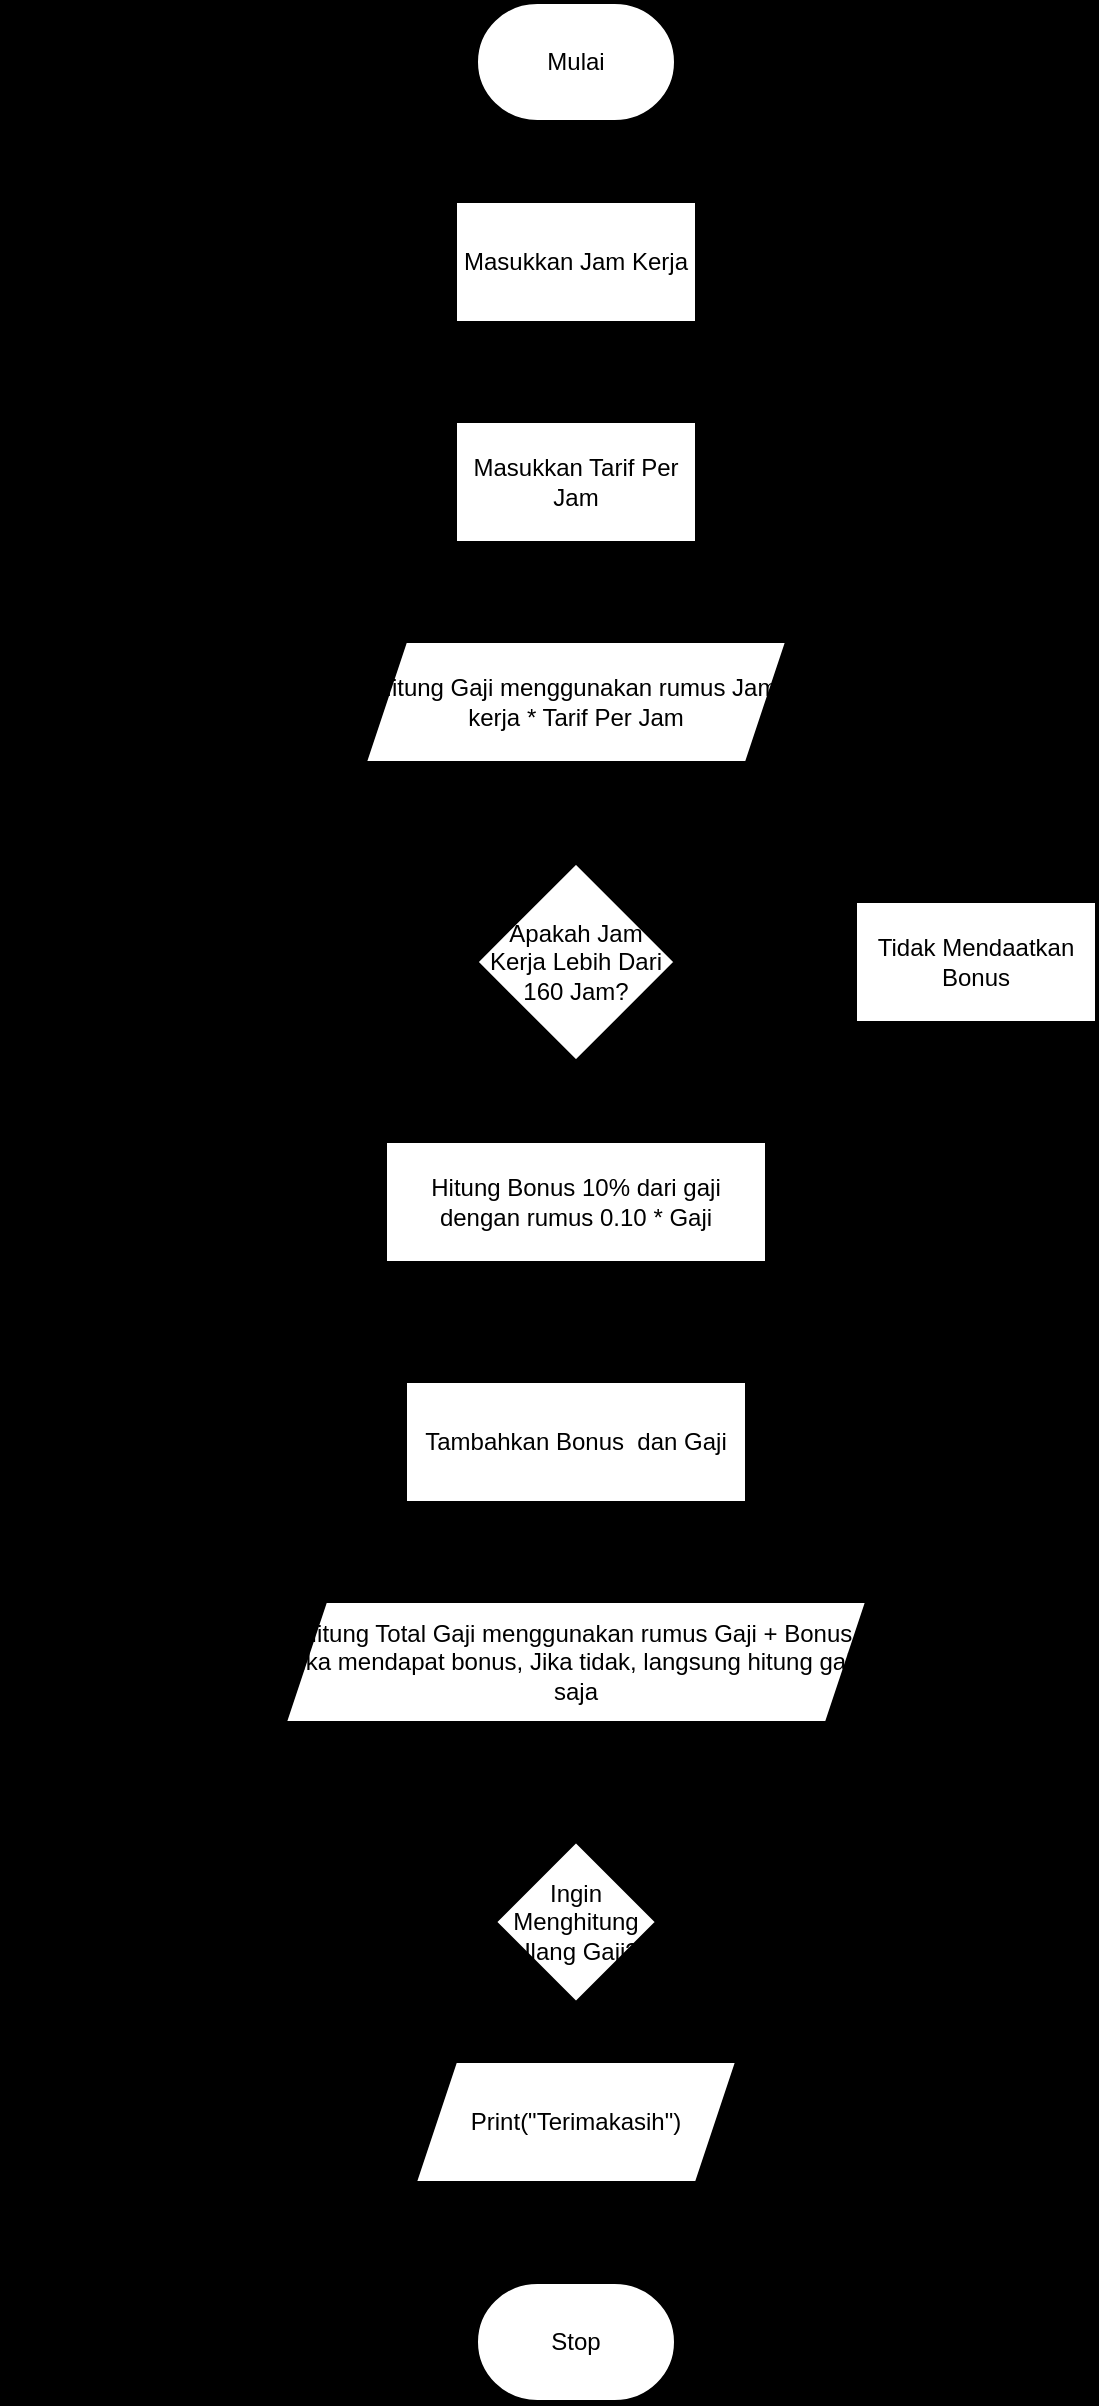 <mxfile version="24.7.16">
  <diagram name="Halaman-1" id="wB3XNXjoauJXfbCPKJ82">
    <mxGraphModel dx="2577" dy="2174" grid="1" gridSize="10" guides="1" tooltips="1" connect="0" arrows="1" fold="1" page="1" pageScale="1" pageWidth="827" pageHeight="1169" background="#000000" math="0" shadow="0">
      <root>
        <mxCell id="0" />
        <mxCell id="1" parent="0" />
        <mxCell id="j9Mm-yoFqTuSSRTjg7jY-4" style="edgeStyle=orthogonalEdgeStyle;rounded=0;orthogonalLoop=1;jettySize=auto;html=1;entryX=0.5;entryY=0;entryDx=0;entryDy=0;strokeWidth=3;" edge="1" parent="1" source="j9Mm-yoFqTuSSRTjg7jY-2" target="j9Mm-yoFqTuSSRTjg7jY-3">
          <mxGeometry relative="1" as="geometry" />
        </mxCell>
        <mxCell id="j9Mm-yoFqTuSSRTjg7jY-2" value="Mulai" style="strokeWidth=2;html=1;shape=mxgraph.flowchart.terminator;whiteSpace=wrap;" vertex="1" parent="1">
          <mxGeometry x="80" width="100" height="60" as="geometry" />
        </mxCell>
        <mxCell id="j9Mm-yoFqTuSSRTjg7jY-6" style="edgeStyle=orthogonalEdgeStyle;rounded=0;orthogonalLoop=1;jettySize=auto;html=1;entryX=0.5;entryY=0;entryDx=0;entryDy=0;strokeWidth=3;" edge="1" parent="1" source="j9Mm-yoFqTuSSRTjg7jY-3" target="j9Mm-yoFqTuSSRTjg7jY-5">
          <mxGeometry relative="1" as="geometry" />
        </mxCell>
        <mxCell id="j9Mm-yoFqTuSSRTjg7jY-3" value="Masukkan Jam Kerja" style="rounded=0;whiteSpace=wrap;html=1;" vertex="1" parent="1">
          <mxGeometry x="70" y="100" width="120" height="60" as="geometry" />
        </mxCell>
        <mxCell id="j9Mm-yoFqTuSSRTjg7jY-8" style="edgeStyle=orthogonalEdgeStyle;rounded=0;orthogonalLoop=1;jettySize=auto;html=1;entryX=0.5;entryY=0;entryDx=0;entryDy=0;strokeWidth=3;" edge="1" parent="1" source="j9Mm-yoFqTuSSRTjg7jY-5" target="j9Mm-yoFqTuSSRTjg7jY-7">
          <mxGeometry relative="1" as="geometry" />
        </mxCell>
        <mxCell id="j9Mm-yoFqTuSSRTjg7jY-5" value="Masukkan Tarif Per Jam" style="rounded=0;whiteSpace=wrap;html=1;" vertex="1" parent="1">
          <mxGeometry x="70" y="210" width="120" height="60" as="geometry" />
        </mxCell>
        <mxCell id="j9Mm-yoFqTuSSRTjg7jY-10" value="" style="edgeStyle=orthogonalEdgeStyle;rounded=0;orthogonalLoop=1;jettySize=auto;html=1;strokeWidth=3;" edge="1" parent="1" source="j9Mm-yoFqTuSSRTjg7jY-7" target="j9Mm-yoFqTuSSRTjg7jY-9">
          <mxGeometry relative="1" as="geometry" />
        </mxCell>
        <mxCell id="j9Mm-yoFqTuSSRTjg7jY-7" value="Hitung Gaji menggunakan rumus Jam kerja * Tarif Per Jam" style="shape=parallelogram;perimeter=parallelogramPerimeter;whiteSpace=wrap;html=1;fixedSize=1;" vertex="1" parent="1">
          <mxGeometry x="25" y="320" width="210" height="60" as="geometry" />
        </mxCell>
        <mxCell id="j9Mm-yoFqTuSSRTjg7jY-12" value="" style="edgeStyle=orthogonalEdgeStyle;rounded=0;orthogonalLoop=1;jettySize=auto;html=1;strokeWidth=2;" edge="1" parent="1" source="j9Mm-yoFqTuSSRTjg7jY-9" target="j9Mm-yoFqTuSSRTjg7jY-11">
          <mxGeometry relative="1" as="geometry" />
        </mxCell>
        <mxCell id="j9Mm-yoFqTuSSRTjg7jY-15" value="" style="edgeStyle=orthogonalEdgeStyle;rounded=0;orthogonalLoop=1;jettySize=auto;html=1;strokeWidth=3;" edge="1" parent="1" source="j9Mm-yoFqTuSSRTjg7jY-9" target="j9Mm-yoFqTuSSRTjg7jY-14">
          <mxGeometry relative="1" as="geometry" />
        </mxCell>
        <mxCell id="j9Mm-yoFqTuSSRTjg7jY-9" value="Apakah Jam Kerja Lebih Dari 160 Jam?" style="strokeWidth=2;html=1;shape=mxgraph.flowchart.decision;whiteSpace=wrap;" vertex="1" parent="1">
          <mxGeometry x="80" y="430" width="100" height="100" as="geometry" />
        </mxCell>
        <mxCell id="j9Mm-yoFqTuSSRTjg7jY-25" value="" style="edgeStyle=orthogonalEdgeStyle;rounded=0;orthogonalLoop=1;jettySize=auto;html=1;strokeWidth=3;" edge="1" parent="1" source="j9Mm-yoFqTuSSRTjg7jY-11" target="j9Mm-yoFqTuSSRTjg7jY-20">
          <mxGeometry relative="1" as="geometry" />
        </mxCell>
        <mxCell id="j9Mm-yoFqTuSSRTjg7jY-11" value="Hitung Bonus 10% dari gaji dengan rumus 0.10 * Gaji" style="rounded=0;whiteSpace=wrap;html=1;" vertex="1" parent="1">
          <mxGeometry x="35" y="570" width="190" height="60" as="geometry" />
        </mxCell>
        <mxCell id="j9Mm-yoFqTuSSRTjg7jY-35" style="edgeStyle=orthogonalEdgeStyle;rounded=0;orthogonalLoop=1;jettySize=auto;html=1;entryX=1;entryY=0.75;entryDx=0;entryDy=0;" edge="1" parent="1" source="j9Mm-yoFqTuSSRTjg7jY-14" target="j9Mm-yoFqTuSSRTjg7jY-21">
          <mxGeometry relative="1" as="geometry">
            <Array as="points">
              <mxPoint x="330" y="843" />
            </Array>
          </mxGeometry>
        </mxCell>
        <mxCell id="j9Mm-yoFqTuSSRTjg7jY-14" value="Tidak Mendaatkan Bonus" style="rounded=0;whiteSpace=wrap;html=1;" vertex="1" parent="1">
          <mxGeometry x="270" y="450" width="120" height="60" as="geometry" />
        </mxCell>
        <mxCell id="j9Mm-yoFqTuSSRTjg7jY-22" value="" style="edgeStyle=orthogonalEdgeStyle;rounded=0;orthogonalLoop=1;jettySize=auto;html=1;strokeWidth=3;" edge="1" parent="1" source="j9Mm-yoFqTuSSRTjg7jY-20" target="j9Mm-yoFqTuSSRTjg7jY-21">
          <mxGeometry relative="1" as="geometry" />
        </mxCell>
        <mxCell id="j9Mm-yoFqTuSSRTjg7jY-20" value="Tambahkan Bonus&amp;nbsp; dan Gaji" style="rounded=0;whiteSpace=wrap;html=1;" vertex="1" parent="1">
          <mxGeometry x="45" y="690" width="170" height="60" as="geometry" />
        </mxCell>
        <mxCell id="j9Mm-yoFqTuSSRTjg7jY-24" value="" style="edgeStyle=orthogonalEdgeStyle;rounded=0;orthogonalLoop=1;jettySize=auto;html=1;strokeWidth=3;" edge="1" parent="1" source="j9Mm-yoFqTuSSRTjg7jY-21" target="j9Mm-yoFqTuSSRTjg7jY-23">
          <mxGeometry relative="1" as="geometry" />
        </mxCell>
        <mxCell id="j9Mm-yoFqTuSSRTjg7jY-21" value="Hitung Total Gaji menggunakan rumus Gaji + Bonus jika mendapat bonus, Jika tidak, langsung hitung gaji saja" style="shape=parallelogram;perimeter=parallelogramPerimeter;whiteSpace=wrap;html=1;fixedSize=1;" vertex="1" parent="1">
          <mxGeometry x="-15" y="800" width="290" height="60" as="geometry" />
        </mxCell>
        <mxCell id="j9Mm-yoFqTuSSRTjg7jY-26" style="edgeStyle=orthogonalEdgeStyle;rounded=0;orthogonalLoop=1;jettySize=auto;html=1;" edge="1" parent="1" source="j9Mm-yoFqTuSSRTjg7jY-23">
          <mxGeometry relative="1" as="geometry">
            <mxPoint x="-150" y="140" as="targetPoint" />
          </mxGeometry>
        </mxCell>
        <mxCell id="j9Mm-yoFqTuSSRTjg7jY-32" value="" style="edgeStyle=orthogonalEdgeStyle;rounded=0;orthogonalLoop=1;jettySize=auto;html=1;strokeWidth=3;" edge="1" parent="1" source="j9Mm-yoFqTuSSRTjg7jY-23" target="j9Mm-yoFqTuSSRTjg7jY-31">
          <mxGeometry relative="1" as="geometry" />
        </mxCell>
        <mxCell id="j9Mm-yoFqTuSSRTjg7jY-23" value="Ingin Menghitung Ulang Gaji?" style="rhombus;whiteSpace=wrap;html=1;" vertex="1" parent="1">
          <mxGeometry x="90" y="920" width="80" height="80" as="geometry" />
        </mxCell>
        <mxCell id="j9Mm-yoFqTuSSRTjg7jY-28" value="" style="endArrow=classic;html=1;rounded=0;entryX=0;entryY=0.5;entryDx=0;entryDy=0;" edge="1" parent="1">
          <mxGeometry width="50" height="50" relative="1" as="geometry">
            <mxPoint x="-150" y="135" as="sourcePoint" />
            <mxPoint x="70" y="135" as="targetPoint" />
          </mxGeometry>
        </mxCell>
        <mxCell id="j9Mm-yoFqTuSSRTjg7jY-31" value="Print(&quot;Terimakasih&quot;)" style="shape=parallelogram;perimeter=parallelogramPerimeter;whiteSpace=wrap;html=1;fixedSize=1;" vertex="1" parent="1">
          <mxGeometry x="50" y="1030" width="160" height="60" as="geometry" />
        </mxCell>
        <mxCell id="j9Mm-yoFqTuSSRTjg7jY-33" value="Stop" style="strokeWidth=2;html=1;shape=mxgraph.flowchart.terminator;whiteSpace=wrap;" vertex="1" parent="1">
          <mxGeometry x="80" y="1140" width="100" height="60" as="geometry" />
        </mxCell>
        <mxCell id="j9Mm-yoFqTuSSRTjg7jY-34" style="edgeStyle=orthogonalEdgeStyle;rounded=0;orthogonalLoop=1;jettySize=auto;html=1;exitX=0.5;exitY=1;exitDx=0;exitDy=0;entryX=0.5;entryY=0;entryDx=0;entryDy=0;entryPerimeter=0;strokeWidth=3;" edge="1" parent="1" source="j9Mm-yoFqTuSSRTjg7jY-31" target="j9Mm-yoFqTuSSRTjg7jY-33">
          <mxGeometry relative="1" as="geometry" />
        </mxCell>
      </root>
    </mxGraphModel>
  </diagram>
</mxfile>
